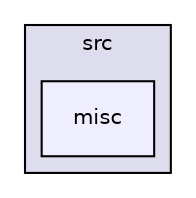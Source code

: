 digraph "include/Eigen/src/misc" {
  compound=true
  node [ fontsize="10", fontname="Helvetica"];
  edge [ labelfontsize="10", labelfontname="Helvetica"];
  subgraph clusterdir_17db75917637b7e81f1284e33243b998 {
    graph [ bgcolor="#ddddee", pencolor="black", label="src" fontname="Helvetica", fontsize="10", URL="dir_17db75917637b7e81f1284e33243b998.html"]
  dir_aec199b4fbac26ecdd53a358be3f343d [shape=box, label="misc", style="filled", fillcolor="#eeeeff", pencolor="black", URL="dir_aec199b4fbac26ecdd53a358be3f343d.html"];
  }
}
